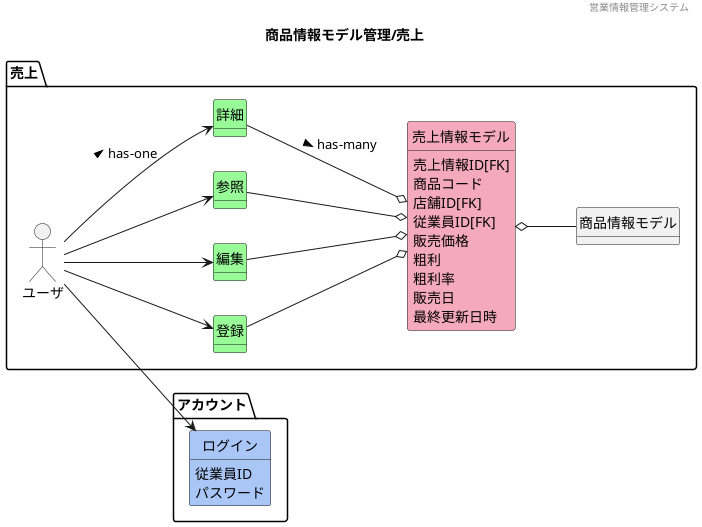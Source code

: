 @startuml ../images/商品情報モデル管理/売上
' ヘッダー
header 営業情報管理システム
' タイトル
title 商品情報モデル管理/売上
' 
hide circle
' 
hide method
left to right direction

package "アカウント"{
    class "ログイン" #A9C6F6

}

package "売上" {
    'ユーザや外部システム
    mix_actor "ユーザ"
    class "登録" #98fb98
    class "編集" #98fb98
    class "参照" #98fb98
    class "詳細" #98fb98
    class "売上情報モデル" #F5A9BC
    class "商品情報モデル"
}
    ' package "マスタ管理"{
    ' }
    ' class "" #F5A9BC
    ' class "" #ffd700

    'モデル同士の関係
    ユーザ --> 参照
    ユーザ --> 登録
    ユーザ --> 編集
    ユーザ --> 詳細 : > has-one
    ユーザ --> ログイン
    参照 --o 売上情報モデル
    登録 --o 売上情報モデル
    編集 --o 売上情報モデル
    詳細 --o 売上情報モデル : > has-many
    売上情報モデル o-- 商品情報モデル
    ' 売上情報モデル o-- マスタ管理

    'ドメインクラスの属性
    ' 商品情報モデル : 型番
    ' 商品情報モデル : 商品コード
    ' 商品情報モデル : JANコード
    ' 商品情報モデル : 商品画像
    ' 商品情報モデル : 在庫場所
    ' 商品情報モデル : カテゴリ
    ' 商品情報モデル : 仕入価格
    売上情報モデル : 売上情報ID[FK]
    売上情報モデル : 商品コード
    売上情報モデル : 店舗ID[FK]
    売上情報モデル : 従業員ID[FK]
    売上情報モデル : 販売価格
    売上情報モデル : 粗利
    売上情報モデル : 粗利率
    売上情報モデル : 販売日
    売上情報モデル : 最終更新日時
    ログイン : 従業員ID
    ログイン : パスワード




@enduml